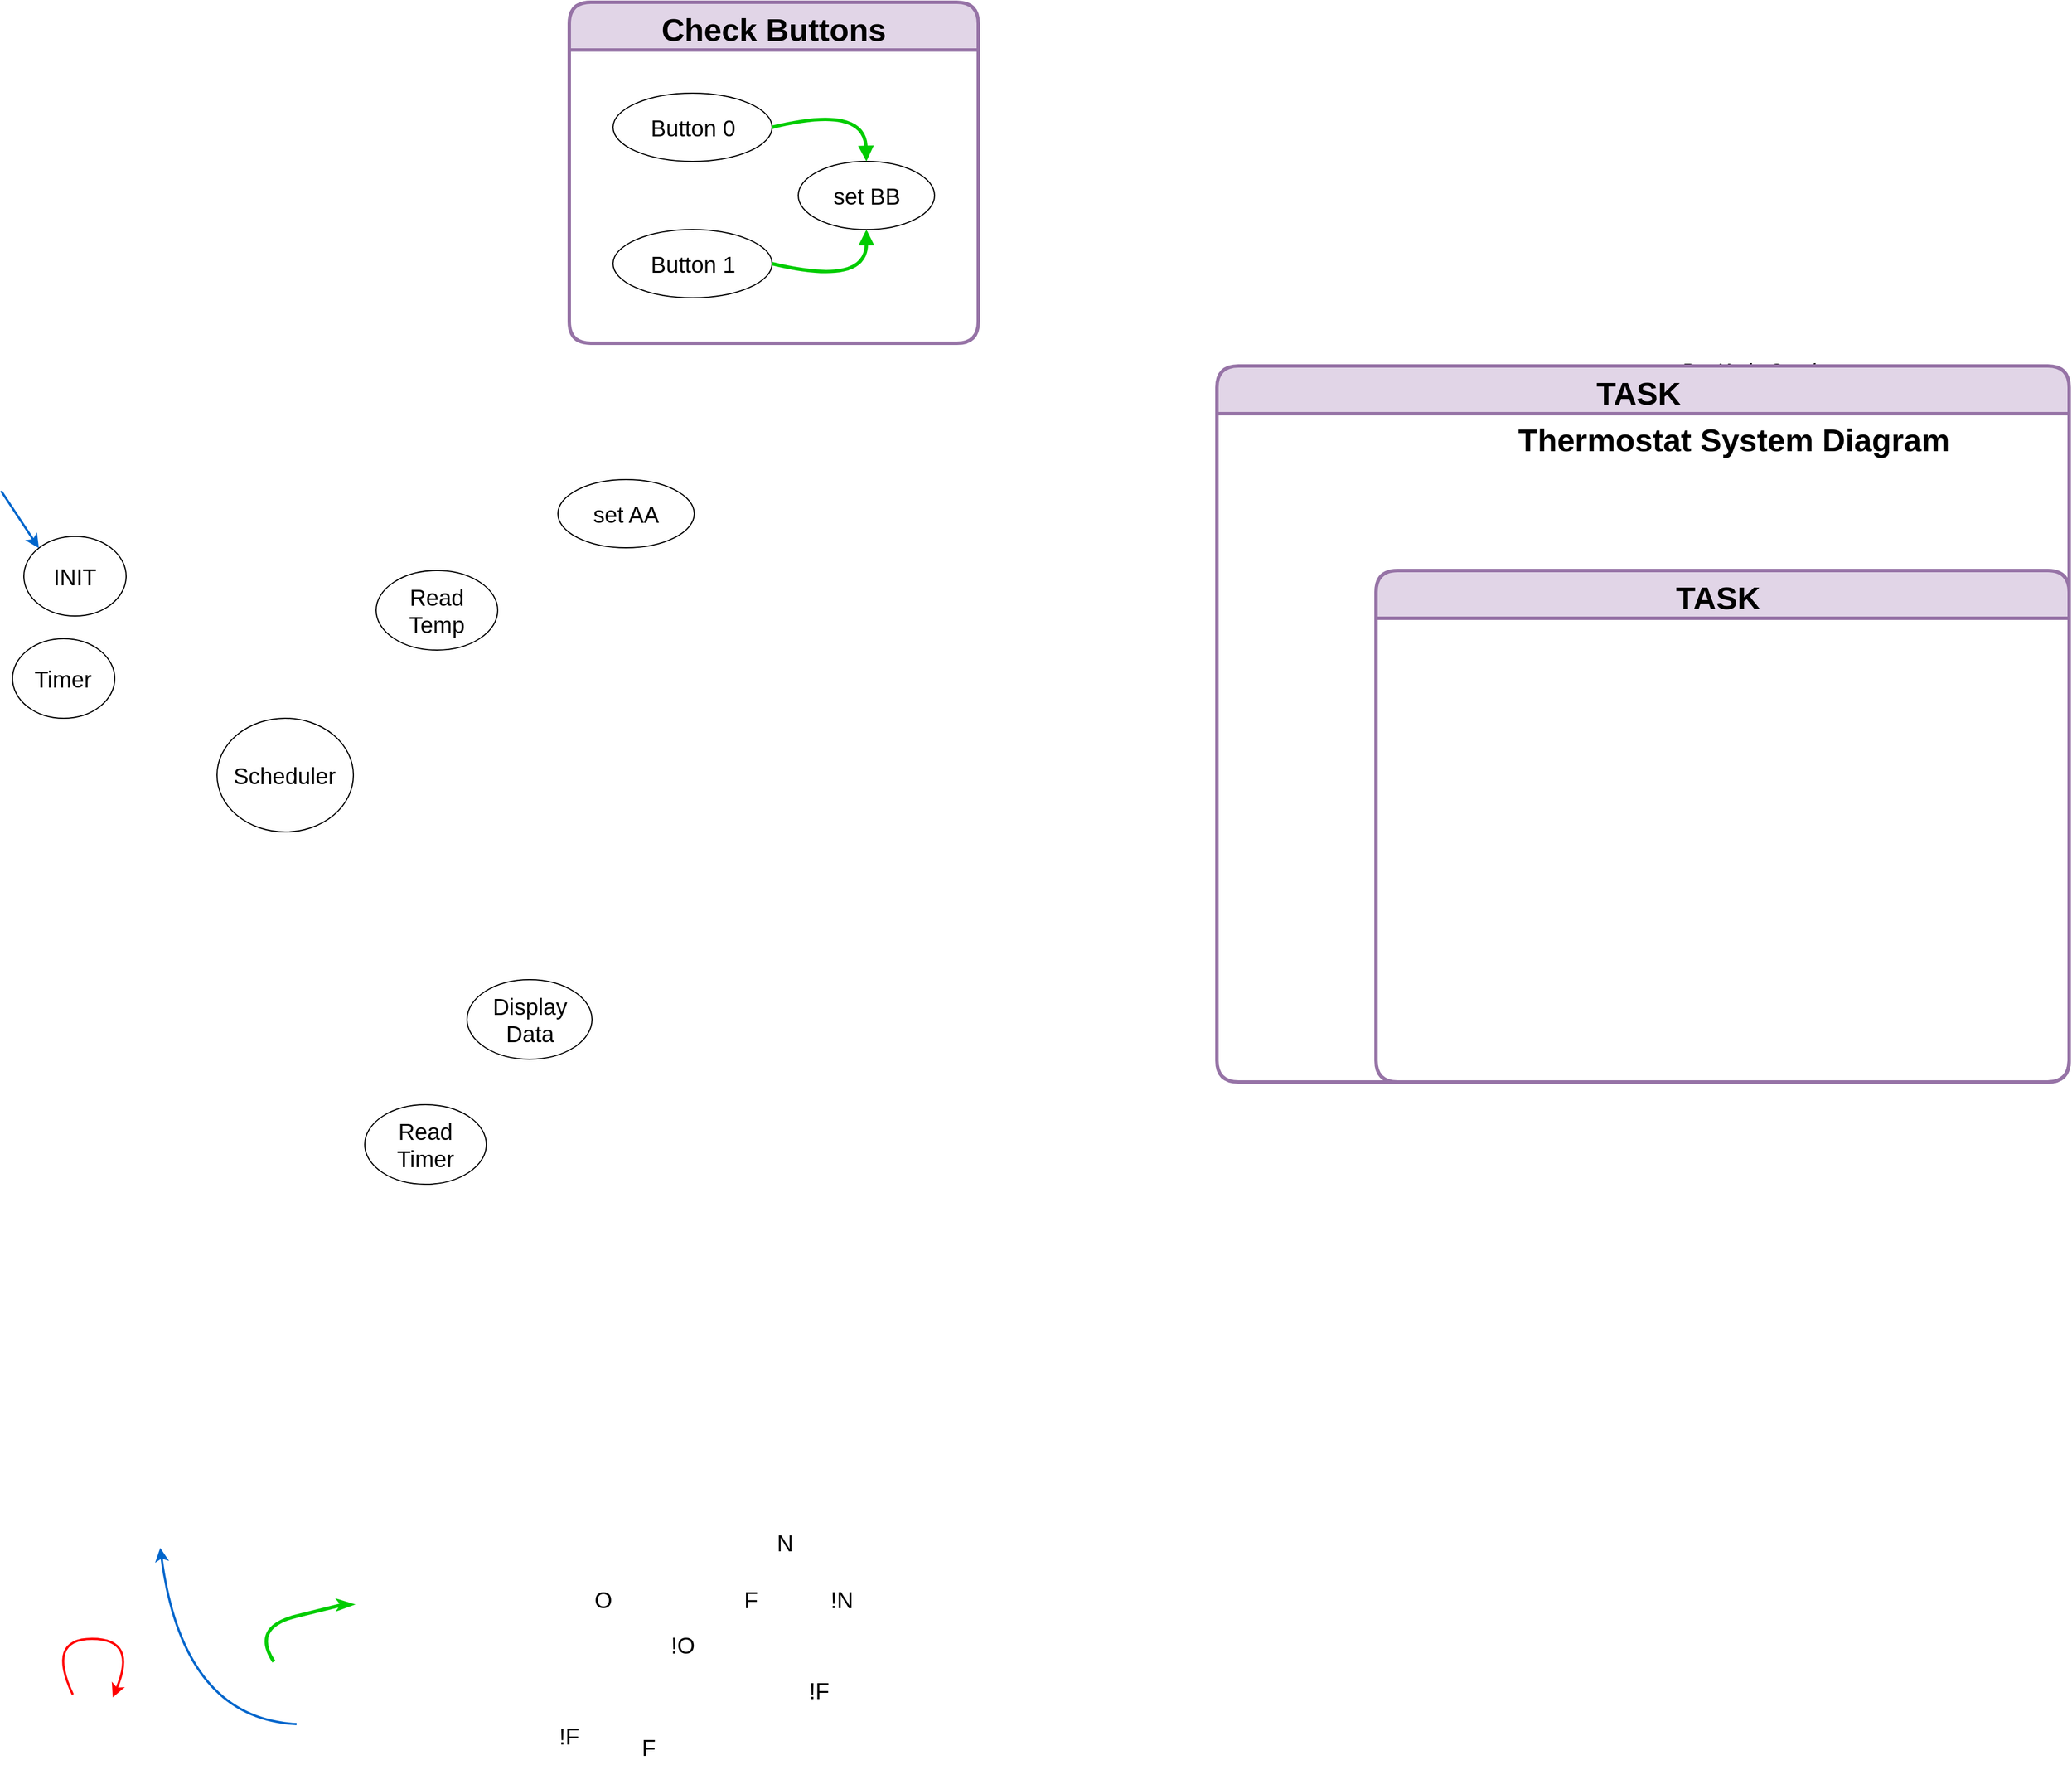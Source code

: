 <mxfile version="15.5.2" type="github">
  <diagram name="Page-1" id="b33cb84f-bf7a-9ccf-f142-242d16432e5d">
    <mxGraphModel dx="1465" dy="2275" grid="1" gridSize="10" guides="1" tooltips="1" connect="1" arrows="1" fold="1" page="1" pageScale="1.5" pageWidth="1169" pageHeight="826" background="none" math="0" shadow="0">
      <root>
        <mxCell id="0" style=";html=1;" />
        <mxCell id="1" style=";html=1;" parent="0" />
        <mxCell id="eZxbaBp0KACx5FJQrMLy-3" value="O" style="text;html=1;strokeColor=none;fillColor=none;align=center;verticalAlign=middle;whiteSpace=wrap;rounded=0;shadow=0;fontSize=20;" parent="1" vertex="1">
          <mxGeometry x="570" y="830" width="80" height="30" as="geometry" />
        </mxCell>
        <mxCell id="eZxbaBp0KACx5FJQrMLy-4" value="F" style="text;html=1;strokeColor=none;fillColor=none;align=center;verticalAlign=middle;whiteSpace=wrap;rounded=0;shadow=0;fontSize=20;" parent="1" vertex="1">
          <mxGeometry x="610" y="960" width="80" height="30" as="geometry" />
        </mxCell>
        <mxCell id="eZxbaBp0KACx5FJQrMLy-5" value="!F" style="text;html=1;strokeColor=none;fillColor=none;align=center;verticalAlign=middle;whiteSpace=wrap;rounded=0;shadow=0;fontSize=20;" parent="1" vertex="1">
          <mxGeometry x="760" y="910" width="80" height="30" as="geometry" />
        </mxCell>
        <mxCell id="eZxbaBp0KACx5FJQrMLy-6" value="!O" style="text;html=1;strokeColor=none;fillColor=none;align=center;verticalAlign=middle;whiteSpace=wrap;rounded=0;shadow=0;fontSize=20;" parent="1" vertex="1">
          <mxGeometry x="640" y="870" width="80" height="30" as="geometry" />
        </mxCell>
        <mxCell id="eZxbaBp0KACx5FJQrMLy-7" value="!F" style="text;html=1;strokeColor=none;fillColor=none;align=center;verticalAlign=middle;whiteSpace=wrap;rounded=0;shadow=0;fontSize=20;" parent="1" vertex="1">
          <mxGeometry x="540" y="950" width="80" height="30" as="geometry" />
        </mxCell>
        <mxCell id="eZxbaBp0KACx5FJQrMLy-8" value="F" style="text;html=1;strokeColor=none;fillColor=none;align=center;verticalAlign=middle;whiteSpace=wrap;rounded=0;shadow=0;fontSize=20;" parent="1" vertex="1">
          <mxGeometry x="700" y="830" width="80" height="30" as="geometry" />
        </mxCell>
        <mxCell id="eZxbaBp0KACx5FJQrMLy-10" value="!N" style="text;html=1;strokeColor=none;fillColor=none;align=center;verticalAlign=middle;whiteSpace=wrap;rounded=0;shadow=0;fontSize=20;" parent="1" vertex="1">
          <mxGeometry x="780" y="830" width="80" height="30" as="geometry" />
        </mxCell>
        <mxCell id="eZxbaBp0KACx5FJQrMLy-11" value="N" style="text;html=1;strokeColor=none;fillColor=none;align=center;verticalAlign=middle;whiteSpace=wrap;rounded=0;shadow=0;fontSize=20;" parent="1" vertex="1">
          <mxGeometry x="750" y="780" width="40" height="30" as="geometry" />
        </mxCell>
        <mxCell id="eZxbaBp0KACx5FJQrMLy-30" value="" style="group" parent="1" vertex="1" connectable="0">
          <mxGeometry x="90" width="90" height="70" as="geometry" />
        </mxCell>
        <mxCell id="eZxbaBp0KACx5FJQrMLy-19" value="" style="ellipse;whiteSpace=wrap;html=1;rounded=0;shadow=0;strokeWidth=1;fillColor=none;fontSize=24;align=right" parent="eZxbaBp0KACx5FJQrMLy-30" vertex="1">
          <mxGeometry width="90.0" height="70" as="geometry" />
        </mxCell>
        <mxCell id="2a5a01dd2e413fbf-50" value="Timer" style="text;html=1;strokeColor=none;fillColor=none;align=center;verticalAlign=middle;whiteSpace=wrap;rounded=0;shadow=0;fontSize=20;" parent="eZxbaBp0KACx5FJQrMLy-30" vertex="1">
          <mxGeometry x="19.286" y="23.333" width="51.429" height="23.333" as="geometry" />
        </mxCell>
        <mxCell id="eZxbaBp0KACx5FJQrMLy-31" value="" style="group" parent="1" vertex="1" connectable="0">
          <mxGeometry x="400" y="410" width="107" height="70" as="geometry" />
        </mxCell>
        <mxCell id="eZxbaBp0KACx5FJQrMLy-22" value="" style="ellipse;whiteSpace=wrap;html=1;rounded=0;shadow=0;strokeWidth=1;fillColor=none;fontSize=24;align=right" parent="eZxbaBp0KACx5FJQrMLy-31" vertex="1">
          <mxGeometry width="107" height="70" as="geometry" />
        </mxCell>
        <mxCell id="2a5a01dd2e413fbf-55" value="Read Timer" style="text;html=1;strokeColor=none;fillColor=none;align=center;verticalAlign=middle;whiteSpace=wrap;rounded=0;shadow=0;fontSize=20;" parent="eZxbaBp0KACx5FJQrMLy-31" vertex="1">
          <mxGeometry x="22.929" y="20" width="61.143" height="30" as="geometry" />
        </mxCell>
        <mxCell id="eZxbaBp0KACx5FJQrMLy-32" value="" style="group" parent="1" vertex="1" connectable="0">
          <mxGeometry x="270" y="70" width="120" height="100" as="geometry" />
        </mxCell>
        <mxCell id="eZxbaBp0KACx5FJQrMLy-20" value="" style="ellipse;whiteSpace=wrap;html=1;rounded=0;shadow=0;strokeWidth=1;fillColor=none;fontSize=24;align=right" parent="eZxbaBp0KACx5FJQrMLy-32" vertex="1">
          <mxGeometry width="120" height="100" as="geometry" />
        </mxCell>
        <mxCell id="2a5a01dd2e413fbf-51" value="Scheduler" style="text;html=1;strokeColor=none;fillColor=none;align=center;verticalAlign=middle;whiteSpace=wrap;rounded=0;shadow=0;fontSize=20;" parent="eZxbaBp0KACx5FJQrMLy-32" vertex="1">
          <mxGeometry x="21.429" y="28.571" width="77.143" height="42.857" as="geometry" />
        </mxCell>
        <mxCell id="eZxbaBp0KACx5FJQrMLy-33" value="" style="group" parent="1" vertex="1" connectable="0">
          <mxGeometry x="490" y="300" width="110" height="70" as="geometry" />
        </mxCell>
        <mxCell id="2a5a01dd2e413fbf-10" value="" style="ellipse;whiteSpace=wrap;html=1;rounded=0;shadow=0;strokeWidth=1;fillColor=none;fontSize=24;align=right" parent="eZxbaBp0KACx5FJQrMLy-33" vertex="1">
          <mxGeometry width="110" height="70" as="geometry" />
        </mxCell>
        <mxCell id="2a5a01dd2e413fbf-52" value="Display Data" style="text;html=1;strokeColor=none;fillColor=none;align=center;verticalAlign=middle;whiteSpace=wrap;rounded=0;shadow=0;fontSize=20;" parent="eZxbaBp0KACx5FJQrMLy-33" vertex="1">
          <mxGeometry x="23.571" y="20" width="62.857" height="30" as="geometry" />
        </mxCell>
        <mxCell id="eZxbaBp0KACx5FJQrMLy-51" style="edgeStyle=none;curved=1;orthogonalLoop=1;jettySize=auto;html=1;exitX=0;exitY=1;exitDx=0;exitDy=0;fontSize=24;startArrow=classicThin;startFill=1;endArrow=none;endFill=0;strokeColor=#00CC00;strokeWidth=3;" parent="1" edge="1">
          <mxGeometry relative="1" as="geometry">
            <Array as="points">
              <mxPoint x="380" y="850" />
              <mxPoint x="300" y="870" />
            </Array>
            <mxPoint x="390.503" y="849.749" as="sourcePoint" />
            <mxPoint x="320" y="900" as="targetPoint" />
          </mxGeometry>
        </mxCell>
        <mxCell id="eZxbaBp0KACx5FJQrMLy-71" style="edgeStyle=none;curved=1;orthogonalLoop=1;jettySize=auto;html=1;entryX=0;entryY=0.5;entryDx=0;entryDy=0;fontSize=24;startArrow=classic;startFill=1;endArrow=none;endFill=0;strokeColor=#0066CC;strokeWidth=2;" parent="1" edge="1">
          <mxGeometry relative="1" as="geometry">
            <Array as="points">
              <mxPoint x="240" y="950" />
            </Array>
            <mxPoint x="220" y="800" as="sourcePoint" />
            <mxPoint x="340" y="955" as="targetPoint" />
          </mxGeometry>
        </mxCell>
        <mxCell id="eZxbaBp0KACx5FJQrMLy-79" value="&lt;font style=&quot;font-size: 28px&quot;&gt;Thermostat System Diagram&lt;/font&gt;" style="text;html=1;strokeColor=none;fillColor=none;align=center;verticalAlign=middle;whiteSpace=wrap;rounded=0;hachureGap=4;pointerEvents=0;fontSize=24;fontStyle=1" parent="1" vertex="1">
          <mxGeometry x="1390" y="-190" width="430" height="30" as="geometry" />
        </mxCell>
        <mxCell id="eZxbaBp0KACx5FJQrMLy-81" value="By: Katie Stapleton" style="text;html=1;strokeColor=none;fillColor=none;align=center;verticalAlign=middle;whiteSpace=wrap;rounded=0;hachureGap=4;pointerEvents=0;fontSize=18;fontStyle=2" parent="1" vertex="1">
          <mxGeometry x="1550" y="-250" width="170" height="30" as="geometry" />
        </mxCell>
        <mxCell id="e0jNq91RbBLGxGO3Wyhw-14" value="" style="group" vertex="1" connectable="0" parent="1">
          <mxGeometry x="80" y="-130" width="160" height="110" as="geometry" />
        </mxCell>
        <mxCell id="e0jNq91RbBLGxGO3Wyhw-10" value="" style="group" vertex="1" connectable="0" parent="e0jNq91RbBLGxGO3Wyhw-14">
          <mxGeometry x="20" y="40" width="130" height="70" as="geometry" />
        </mxCell>
        <mxCell id="e0jNq91RbBLGxGO3Wyhw-11" value="" style="ellipse;whiteSpace=wrap;html=1;rounded=0;shadow=0;strokeWidth=1;fillColor=none;fontSize=24;align=right" vertex="1" parent="e0jNq91RbBLGxGO3Wyhw-10">
          <mxGeometry width="90" height="70" as="geometry" />
        </mxCell>
        <mxCell id="e0jNq91RbBLGxGO3Wyhw-12" value="INIT" style="text;html=1;strokeColor=none;fillColor=none;align=center;verticalAlign=middle;whiteSpace=wrap;rounded=0;shadow=0;fontSize=20;" vertex="1" parent="e0jNq91RbBLGxGO3Wyhw-10">
          <mxGeometry x="7.859" y="20" width="74.286" height="30" as="geometry" />
        </mxCell>
        <mxCell id="e0jNq91RbBLGxGO3Wyhw-13" style="edgeStyle=none;curved=1;orthogonalLoop=1;jettySize=auto;html=1;exitX=0;exitY=0;exitDx=0;exitDy=0;fontSize=24;startArrow=classic;startFill=1;endArrow=none;endFill=0;strokeColor=#0066CC;strokeWidth=2;" edge="1" parent="e0jNq91RbBLGxGO3Wyhw-14" source="e0jNq91RbBLGxGO3Wyhw-11">
          <mxGeometry relative="1" as="geometry">
            <mxPoint as="targetPoint" />
          </mxGeometry>
        </mxCell>
        <mxCell id="e0jNq91RbBLGxGO3Wyhw-30" style="edgeStyle=none;curved=1;orthogonalLoop=1;jettySize=auto;html=1;fontSize=24;startArrow=classic;startFill=1;endArrow=none;endFill=0;strokeColor=#FF0000;strokeWidth=2;entryX=0.379;entryY=-0.011;entryDx=0;entryDy=0;entryPerimeter=0;" edge="1" parent="1">
          <mxGeometry relative="1" as="geometry">
            <mxPoint x="143.061" y="929.007" as="targetPoint" />
            <Array as="points">
              <mxPoint x="200.001" y="879.997" />
              <mxPoint x="120.001" y="879.997" />
            </Array>
            <mxPoint x="178.29" y="931.56" as="sourcePoint" />
          </mxGeometry>
        </mxCell>
        <mxCell id="e0jNq91RbBLGxGO3Wyhw-33" value="TASK " style="swimlane;fontSize=28;align=center;startSize=42;fillColor=#e1d5e7;strokeColor=#9673a6;rounded=1;shadow=0;sketch=0;glass=0;swimlaneFillColor=none;perimeterSpacing=2;strokeWidth=3;" vertex="1" parent="1">
          <mxGeometry x="1150" y="-240" width="750" height="630" as="geometry">
            <mxRectangle x="1000" y="-100" width="110" height="40" as="alternateBounds" />
          </mxGeometry>
        </mxCell>
        <mxCell id="e0jNq91RbBLGxGO3Wyhw-32" value="TASK " style="swimlane;fontSize=28;align=center;startSize=42;fillColor=#e1d5e7;strokeColor=#9673a6;rounded=1;shadow=0;sketch=0;glass=0;swimlaneFillColor=none;perimeterSpacing=2;strokeWidth=3;" vertex="1" parent="e0jNq91RbBLGxGO3Wyhw-33">
          <mxGeometry x="140" y="180" width="610" height="450" as="geometry">
            <mxRectangle x="1000" y="-100" width="110" height="40" as="alternateBounds" />
          </mxGeometry>
        </mxCell>
        <mxCell id="e0jNq91RbBLGxGO3Wyhw-66" value="" style="group" vertex="1" connectable="0" parent="1">
          <mxGeometry x="410" y="-60" width="107" height="70" as="geometry" />
        </mxCell>
        <mxCell id="e0jNq91RbBLGxGO3Wyhw-67" value="" style="ellipse;whiteSpace=wrap;html=1;rounded=0;shadow=0;strokeWidth=1;fillColor=none;fontSize=24;align=right" vertex="1" parent="e0jNq91RbBLGxGO3Wyhw-66">
          <mxGeometry width="107" height="70" as="geometry" />
        </mxCell>
        <mxCell id="e0jNq91RbBLGxGO3Wyhw-68" value="Read Temp" style="text;html=1;strokeColor=none;fillColor=none;align=center;verticalAlign=middle;whiteSpace=wrap;rounded=0;shadow=0;fontSize=20;" vertex="1" parent="e0jNq91RbBLGxGO3Wyhw-66">
          <mxGeometry x="22.929" y="20" width="61.143" height="30" as="geometry" />
        </mxCell>
        <mxCell id="e0jNq91RbBLGxGO3Wyhw-69" value="" style="group" vertex="1" connectable="0" parent="1">
          <mxGeometry x="570" y="-140" width="140" height="60" as="geometry" />
        </mxCell>
        <mxCell id="e0jNq91RbBLGxGO3Wyhw-70" value="" style="ellipse;whiteSpace=wrap;html=1;rounded=0;shadow=0;strokeWidth=1;fillColor=none;fontSize=24;align=right" vertex="1" parent="e0jNq91RbBLGxGO3Wyhw-69">
          <mxGeometry width="120" height="60" as="geometry" />
        </mxCell>
        <mxCell id="e0jNq91RbBLGxGO3Wyhw-71" value="set AA" style="text;html=1;strokeColor=none;fillColor=none;align=center;verticalAlign=middle;whiteSpace=wrap;rounded=0;shadow=0;fontSize=20;" vertex="1" parent="e0jNq91RbBLGxGO3Wyhw-69">
          <mxGeometry x="20.0" y="20.0" width="80.0" height="20.0" as="geometry" />
        </mxCell>
        <mxCell id="e0jNq91RbBLGxGO3Wyhw-2" value="Check Buttons" style="swimlane;fontSize=28;align=center;startSize=42;fillColor=#e1d5e7;strokeColor=#9673a6;rounded=1;shadow=0;sketch=0;glass=0;swimlaneFillColor=none;perimeterSpacing=2;strokeWidth=3;" vertex="1" parent="1">
          <mxGeometry x="580" y="-560" width="360" height="300" as="geometry">
            <mxRectangle x="1000" y="-100" width="110" height="40" as="alternateBounds" />
          </mxGeometry>
        </mxCell>
        <mxCell id="e0jNq91RbBLGxGO3Wyhw-39" value="" style="group" vertex="1" connectable="0" parent="e0jNq91RbBLGxGO3Wyhw-2">
          <mxGeometry x="38.5" y="80" width="140" height="60" as="geometry" />
        </mxCell>
        <mxCell id="e0jNq91RbBLGxGO3Wyhw-40" value="" style="ellipse;whiteSpace=wrap;html=1;rounded=0;shadow=0;strokeWidth=1;fillColor=none;fontSize=24;align=right" vertex="1" parent="e0jNq91RbBLGxGO3Wyhw-39">
          <mxGeometry width="140.0" height="60" as="geometry" />
        </mxCell>
        <mxCell id="e0jNq91RbBLGxGO3Wyhw-41" value="Button 0" style="text;html=1;strokeColor=none;fillColor=none;align=center;verticalAlign=middle;whiteSpace=wrap;rounded=0;shadow=0;fontSize=20;" vertex="1" parent="e0jNq91RbBLGxGO3Wyhw-39">
          <mxGeometry x="30.0" y="20.0" width="80.0" height="20.0" as="geometry" />
        </mxCell>
        <mxCell id="e0jNq91RbBLGxGO3Wyhw-46" value="" style="group" vertex="1" connectable="0" parent="e0jNq91RbBLGxGO3Wyhw-2">
          <mxGeometry x="38.5" y="200" width="140" height="60" as="geometry" />
        </mxCell>
        <mxCell id="e0jNq91RbBLGxGO3Wyhw-47" value="" style="ellipse;whiteSpace=wrap;html=1;rounded=0;shadow=0;strokeWidth=1;fillColor=none;fontSize=24;align=right" vertex="1" parent="e0jNq91RbBLGxGO3Wyhw-46">
          <mxGeometry width="140.0" height="60" as="geometry" />
        </mxCell>
        <mxCell id="e0jNq91RbBLGxGO3Wyhw-48" value="Button 1" style="text;html=1;strokeColor=none;fillColor=none;align=center;verticalAlign=middle;whiteSpace=wrap;rounded=0;shadow=0;fontSize=20;" vertex="1" parent="e0jNq91RbBLGxGO3Wyhw-46">
          <mxGeometry x="30.0" y="20.0" width="80.0" height="20.0" as="geometry" />
        </mxCell>
        <mxCell id="e0jNq91RbBLGxGO3Wyhw-64" value="" style="ellipse;whiteSpace=wrap;html=1;rounded=0;shadow=0;strokeWidth=1;fillColor=none;fontSize=24;align=right" vertex="1" parent="e0jNq91RbBLGxGO3Wyhw-2">
          <mxGeometry x="201.5" y="140" width="120" height="60" as="geometry" />
        </mxCell>
        <mxCell id="e0jNq91RbBLGxGO3Wyhw-65" value="set BB" style="text;html=1;strokeColor=none;fillColor=none;align=center;verticalAlign=middle;whiteSpace=wrap;rounded=0;shadow=0;fontSize=20;" vertex="1" parent="e0jNq91RbBLGxGO3Wyhw-2">
          <mxGeometry x="221.5" y="156.667" width="80.0" height="26.667" as="geometry" />
        </mxCell>
        <mxCell id="e0jNq91RbBLGxGO3Wyhw-79" style="edgeStyle=none;curved=1;orthogonalLoop=1;jettySize=auto;html=1;exitX=1;exitY=0.5;exitDx=0;exitDy=0;entryX=0.5;entryY=0;entryDx=0;entryDy=0;fontSize=24;startFill=0;endArrow=block;endFill=1;strokeColor=#00CC00;strokeWidth=3;" edge="1" parent="e0jNq91RbBLGxGO3Wyhw-2" source="e0jNq91RbBLGxGO3Wyhw-40" target="e0jNq91RbBLGxGO3Wyhw-64">
          <mxGeometry relative="1" as="geometry">
            <Array as="points">
              <mxPoint x="260" y="90" />
            </Array>
          </mxGeometry>
        </mxCell>
        <mxCell id="e0jNq91RbBLGxGO3Wyhw-80" style="edgeStyle=none;curved=1;orthogonalLoop=1;jettySize=auto;html=1;exitX=1;exitY=0.5;exitDx=0;exitDy=0;entryX=0.5;entryY=1;entryDx=0;entryDy=0;fontSize=24;startFill=0;endArrow=block;endFill=1;strokeColor=#00CC00;strokeWidth=3;" edge="1" parent="e0jNq91RbBLGxGO3Wyhw-2" source="e0jNq91RbBLGxGO3Wyhw-47" target="e0jNq91RbBLGxGO3Wyhw-64">
          <mxGeometry relative="1" as="geometry">
            <Array as="points">
              <mxPoint x="261.5" y="250" />
            </Array>
          </mxGeometry>
        </mxCell>
      </root>
    </mxGraphModel>
  </diagram>
</mxfile>
